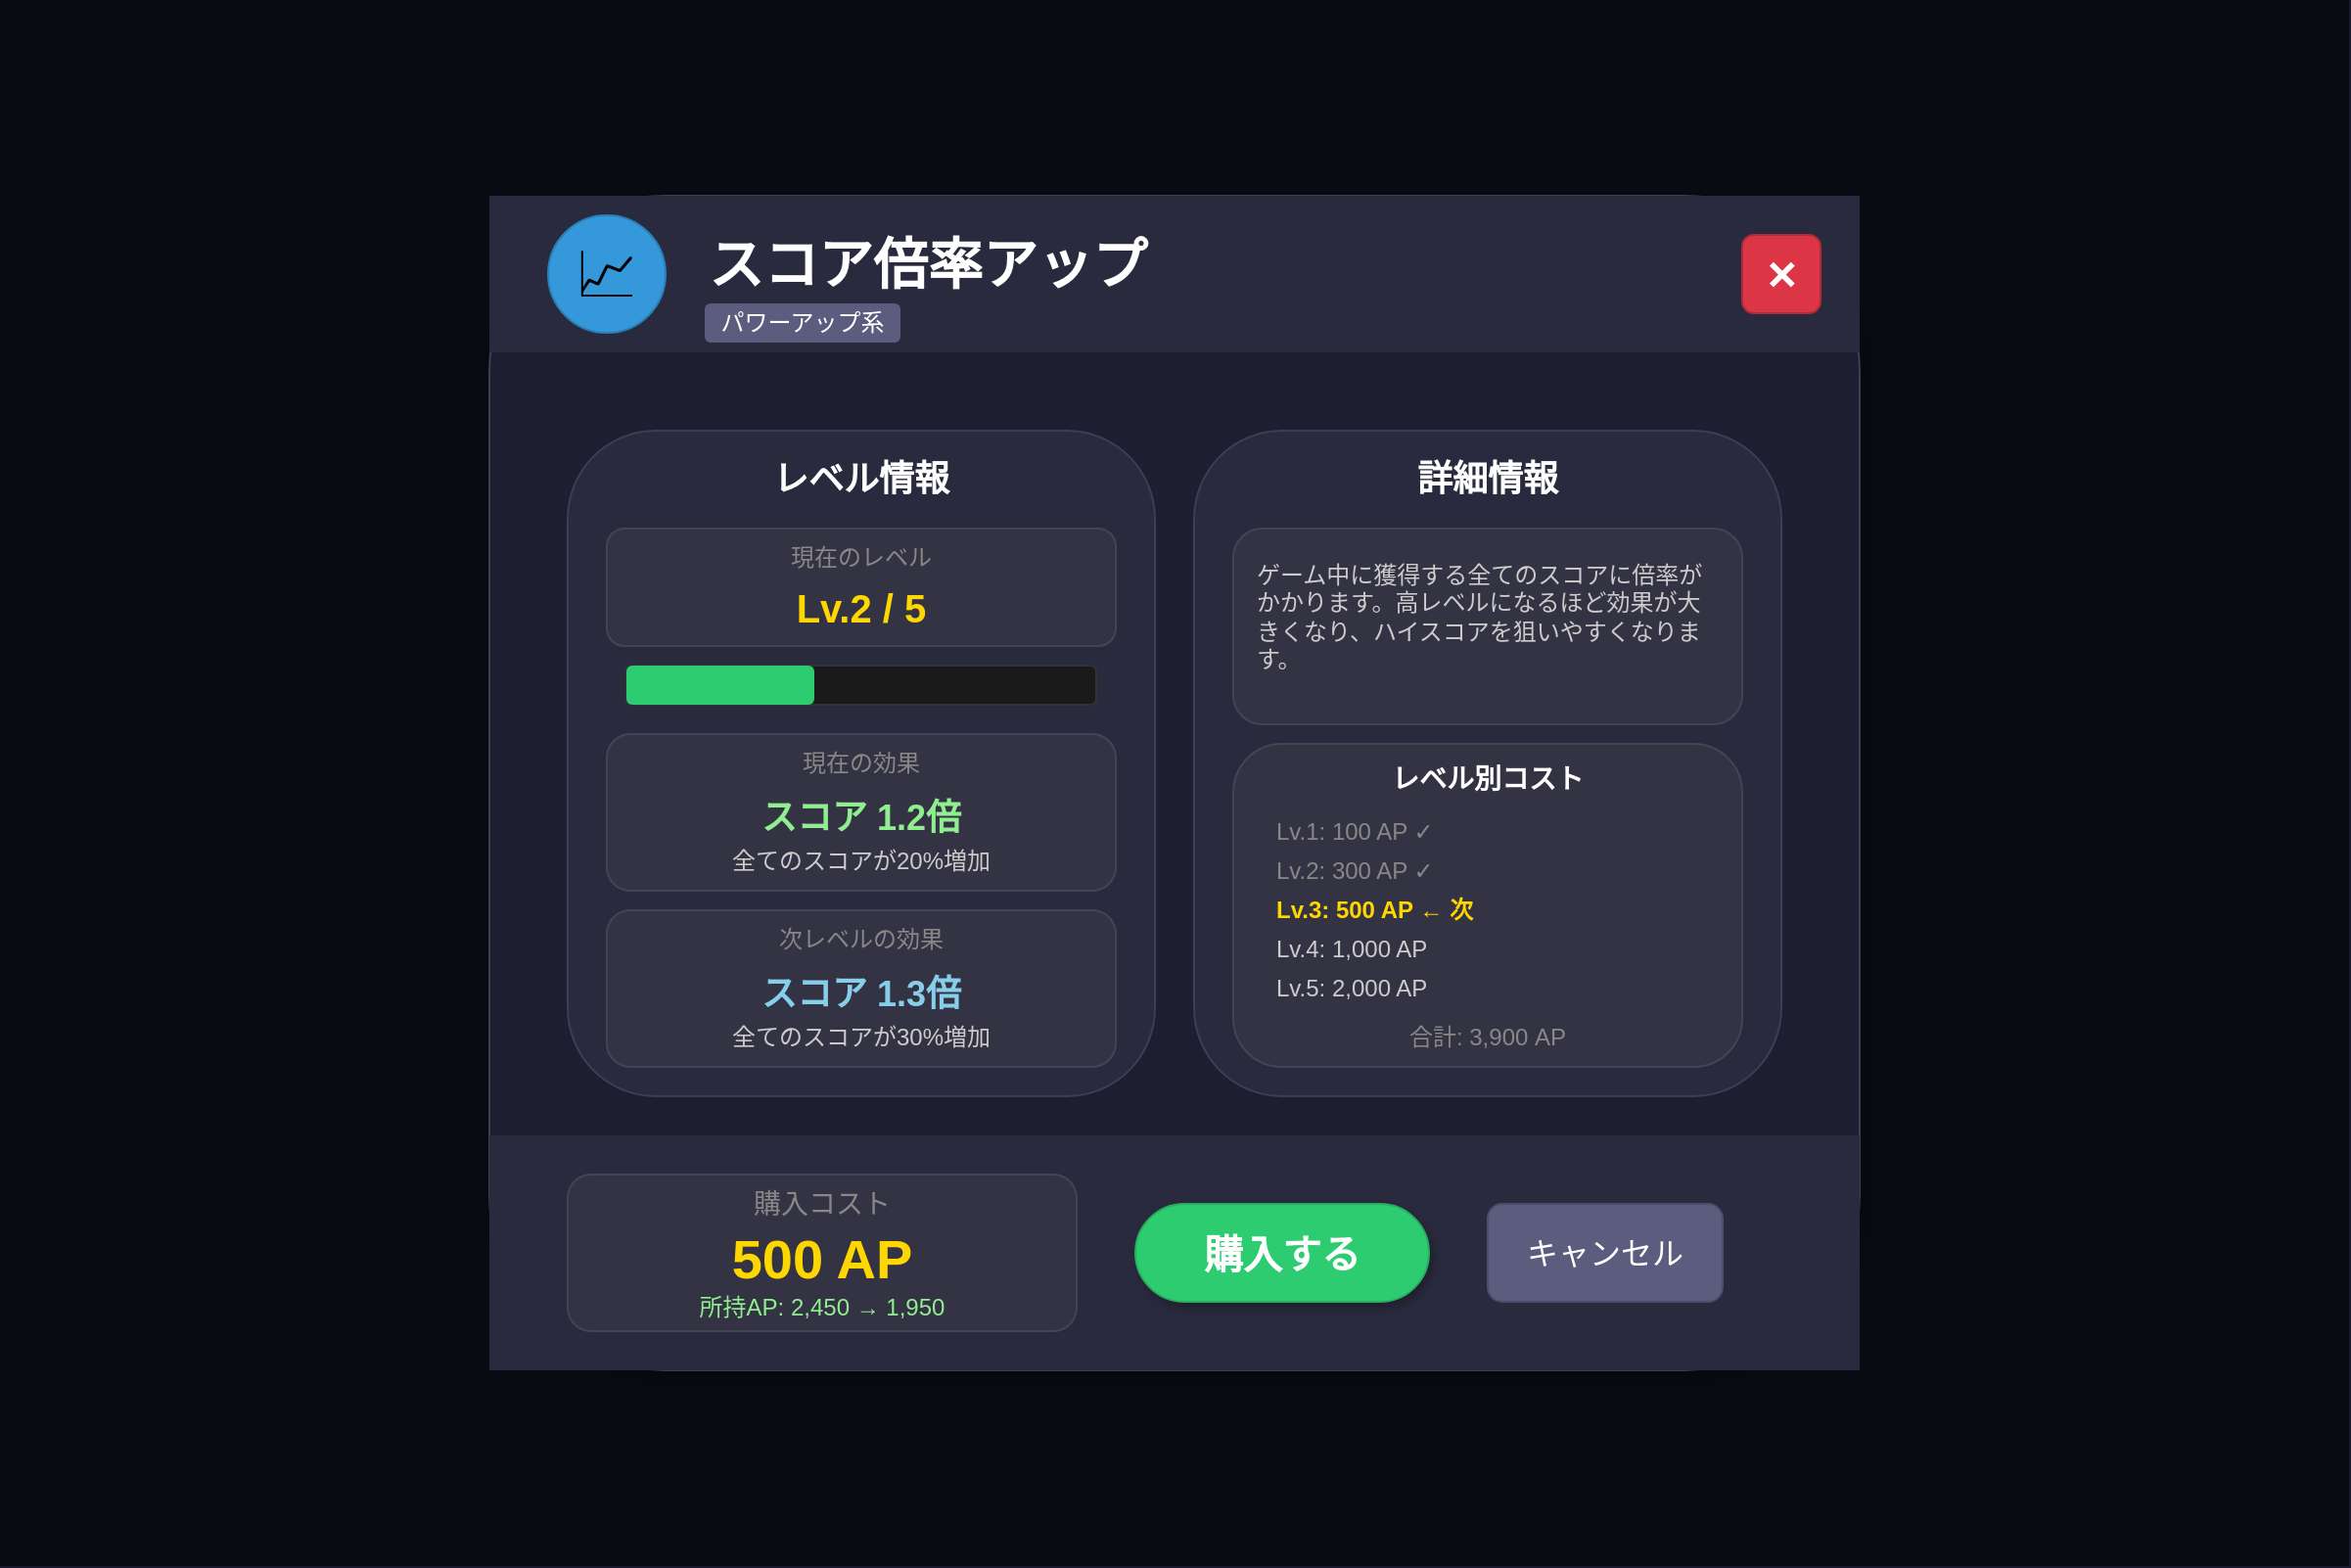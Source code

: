 <mxfile>
    <diagram id="shop-item-dialog-layout" name="ShopItemDialog">
        <mxGraphModel dx="1254" dy="1169" grid="1" gridSize="10" guides="1" tooltips="1" connect="1" arrows="1" fold="1" page="1" pageScale="1" pageWidth="1200" pageHeight="800" background="#1a1a2e" math="0" shadow="0">
            <root>
                <mxCell id="0"/>
                <mxCell id="1" parent="0"/>
                <!-- 背景オーバーレイ -->
                <mxCell id="overlay" value="" style="rounded=0;whiteSpace=wrap;html=1;fillColor=#000000;strokeColor=none;opacity=60;" parent="1" vertex="1">
                    <mxGeometry x="0" y="0" width="1200" height="800" as="geometry"/>
                </mxCell>
                <!-- ダイアログコンテナ -->
                <mxCell id="dialog-container" value="" style="rounded=1;whiteSpace=wrap;html=1;fillColor=#1e1e30;strokeColor=#3d3d55;shadow=1;" parent="1" vertex="1">
                    <mxGeometry x="250" y="100" width="700" height="600" as="geometry"/>
                </mxCell>
                <!-- ダイアログヘッダー -->
                <mxCell id="dialog-header" value="" style="rounded=0;whiteSpace=wrap;html=1;fillColor=#2a2a3e;strokeColor=none;arcSize=0;" parent="1" vertex="1">
                    <mxGeometry x="250" y="100" width="700" height="80" as="geometry"/>
                </mxCell>
                <!-- アイテムアイコン -->
                <mxCell id="item-icon-bg" value="" style="ellipse;whiteSpace=wrap;html=1;fillColor=#3498db;strokeColor=#2980b9;" parent="1" vertex="1">
                    <mxGeometry x="280" y="110" width="60" height="60" as="geometry"/>
                </mxCell>
                <mxCell id="item-icon" value="📈" style="text;html=1;strokeColor=none;fillColor=none;align=center;verticalAlign=middle;whiteSpace=wrap;rounded=0;fontSize=32;" parent="1" vertex="1">
                    <mxGeometry x="280" y="110" width="60" height="60" as="geometry"/>
                </mxCell>
                <!-- アイテム名 -->
                <mxCell id="item-name" value="スコア倍率アップ" style="text;html=1;strokeColor=none;fillColor=none;align=left;verticalAlign=middle;whiteSpace=wrap;rounded=0;fontSize=28;fontColor=#ffffff;fontStyle=1;" parent="1" vertex="1">
                    <mxGeometry x="360" y="115" width="300" height="40" as="geometry"/>
                </mxCell>
                <!-- カテゴリ -->
                <mxCell id="item-category" value="パワーアップ系" style="rounded=1;whiteSpace=wrap;html=1;fillColor=#5c5c7e;strokeColor=none;fontSize=12;fontColor=#ffffff;" parent="1" vertex="1">
                    <mxGeometry x="360" y="155" width="100" height="20" as="geometry"/>
                </mxCell>
                <!-- 閉じるボタン -->
                <mxCell id="close-btn" value="✕" style="rounded=1;whiteSpace=wrap;html=1;fillColor=#dc3545;strokeColor=#b02a37;fontSize=20;fontColor=#ffffff;fontStyle=1;" parent="1" vertex="1">
                    <mxGeometry x="890" y="120" width="40" height="40" as="geometry"/>
                </mxCell>
                <!-- メインコンテンツエリア -->
                <mxCell id="content-area" value="" style="rounded=0;whiteSpace=wrap;html=1;fillColor=none;strokeColor=none;" parent="1" vertex="1">
                    <mxGeometry x="270" y="200" width="660" height="380" as="geometry"/>
                </mxCell>
                <!-- 左側：レベル情報 -->
                <mxCell id="level-info-container" value="" style="rounded=1;whiteSpace=wrap;html=1;fillColor=#2a2a3e;strokeColor=#3d3d55;" parent="1" vertex="1">
                    <mxGeometry x="290" y="220" width="300" height="340" as="geometry"/>
                </mxCell>
                <mxCell id="level-title" value="レベル情報" style="text;html=1;strokeColor=none;fillColor=none;align=center;verticalAlign=middle;whiteSpace=wrap;rounded=0;fontSize=18;fontColor=#ffffff;fontStyle=1;" parent="1" vertex="1">
                    <mxGeometry x="290" y="230" width="300" height="30" as="geometry"/>
                </mxCell>
                <!-- 現在レベル -->
                <mxCell id="current-level-box" value="" style="rounded=1;whiteSpace=wrap;html=1;fillColor=#333344;strokeColor=#444455;" parent="1" vertex="1">
                    <mxGeometry x="310" y="270" width="260" height="60" as="geometry"/>
                </mxCell>
                <mxCell id="current-level-label" value="現在のレベル" style="text;html=1;strokeColor=none;fillColor=none;align=center;verticalAlign=middle;whiteSpace=wrap;rounded=0;fontSize=12;fontColor=#888888;" parent="1" vertex="1">
                    <mxGeometry x="310" y="275" width="260" height="20" as="geometry"/>
                </mxCell>
                <mxCell id="current-level-value" value="Lv.2 / 5" style="text;html=1;strokeColor=none;fillColor=none;align=center;verticalAlign=middle;whiteSpace=wrap;rounded=0;fontSize=20;fontColor=#ffd700;fontStyle=1;" parent="1" vertex="1">
                    <mxGeometry x="310" y="295" width="260" height="30" as="geometry"/>
                </mxCell>
                <!-- レベルバー -->
                <mxCell id="level-bar-bg" value="" style="rounded=1;whiteSpace=wrap;html=1;fillColor=#1a1a1a;strokeColor=#333333;" parent="1" vertex="1">
                    <mxGeometry x="320" y="340" width="240" height="20" as="geometry"/>
                </mxCell>
                <mxCell id="level-bar-fill" value="" style="rounded=1;whiteSpace=wrap;html=1;fillColor=#2ecc71;strokeColor=none;" parent="1" vertex="1">
                    <mxGeometry x="320" y="340" width="96" height="20" as="geometry"/>
                </mxCell>
                <!-- 現在の効果 -->
                <mxCell id="current-effect-box" value="" style="rounded=1;whiteSpace=wrap;html=1;fillColor=#333344;strokeColor=#444455;" parent="1" vertex="1">
                    <mxGeometry x="310" y="375" width="260" height="80" as="geometry"/>
                </mxCell>
                <mxCell id="current-effect-label" value="現在の効果" style="text;html=1;strokeColor=none;fillColor=none;align=center;verticalAlign=middle;whiteSpace=wrap;rounded=0;fontSize=12;fontColor=#888888;" parent="1" vertex="1">
                    <mxGeometry x="310" y="380" width="260" height="20" as="geometry"/>
                </mxCell>
                <mxCell id="current-effect-value" value="スコア 1.2倍" style="text;html=1;strokeColor=none;fillColor=none;align=center;verticalAlign=middle;whiteSpace=wrap;rounded=0;fontSize=18;fontColor=#90ee90;fontStyle=1;" parent="1" vertex="1">
                    <mxGeometry x="310" y="405" width="260" height="25" as="geometry"/>
                </mxCell>
                <mxCell id="current-effect-desc" value="全てのスコアが20%増加" style="text;html=1;strokeColor=none;fillColor=none;align=center;verticalAlign=middle;whiteSpace=wrap;rounded=0;fontSize=12;fontColor=#cccccc;" parent="1" vertex="1">
                    <mxGeometry x="310" y="430" width="260" height="20" as="geometry"/>
                </mxCell>
                <!-- 次レベル効果 -->
                <mxCell id="next-effect-box" value="" style="rounded=1;whiteSpace=wrap;html=1;fillColor=#333344;strokeColor=#444455;" parent="1" vertex="1">
                    <mxGeometry x="310" y="465" width="260" height="80" as="geometry"/>
                </mxCell>
                <mxCell id="next-effect-label" value="次レベルの効果" style="text;html=1;strokeColor=none;fillColor=none;align=center;verticalAlign=middle;whiteSpace=wrap;rounded=0;fontSize=12;fontColor=#888888;" parent="1" vertex="1">
                    <mxGeometry x="310" y="470" width="260" height="20" as="geometry"/>
                </mxCell>
                <mxCell id="next-effect-value" value="スコア 1.3倍" style="text;html=1;strokeColor=none;fillColor=none;align=center;verticalAlign=middle;whiteSpace=wrap;rounded=0;fontSize=18;fontColor=#87ceeb;fontStyle=1;" parent="1" vertex="1">
                    <mxGeometry x="310" y="495" width="260" height="25" as="geometry"/>
                </mxCell>
                <mxCell id="next-effect-desc" value="全てのスコアが30%増加" style="text;html=1;strokeColor=none;fillColor=none;align=center;verticalAlign=middle;whiteSpace=wrap;rounded=0;fontSize=12;fontColor=#cccccc;" parent="1" vertex="1">
                    <mxGeometry x="310" y="520" width="260" height="20" as="geometry"/>
                </mxCell>
                <!-- 右側：詳細情報 -->
                <mxCell id="detail-container" value="" style="rounded=1;whiteSpace=wrap;html=1;fillColor=#2a2a3e;strokeColor=#3d3d55;" parent="1" vertex="1">
                    <mxGeometry x="610" y="220" width="300" height="340" as="geometry"/>
                </mxCell>
                <mxCell id="detail-title" value="詳細情報" style="text;html=1;strokeColor=none;fillColor=none;align=center;verticalAlign=middle;whiteSpace=wrap;rounded=0;fontSize=18;fontColor=#ffffff;fontStyle=1;" parent="1" vertex="1">
                    <mxGeometry x="610" y="230" width="300" height="30" as="geometry"/>
                </mxCell>
                <!-- 説明文 -->
                <mxCell id="description-box" value="" style="rounded=1;whiteSpace=wrap;html=1;fillColor=#333344;strokeColor=#444455;" parent="1" vertex="1">
                    <mxGeometry x="630" y="270" width="260" height="100" as="geometry"/>
                </mxCell>
                <mxCell id="description-text" value="ゲーム中に獲得する全てのスコアに倍率がかかります。高レベルになるほど効果が大きくなり、ハイスコアを狙いやすくなります。" style="text;html=1;strokeColor=none;fillColor=none;align=left;verticalAlign=top;whiteSpace=wrap;rounded=0;fontSize=12;fontColor=#cccccc;" parent="1" vertex="1">
                    <mxGeometry x="640" y="280" width="240" height="80" as="geometry"/>
                </mxCell>
                <!-- コスト一覧 -->
                <mxCell id="cost-list-box" value="" style="rounded=1;whiteSpace=wrap;html=1;fillColor=#333344;strokeColor=#444455;" parent="1" vertex="1">
                    <mxGeometry x="630" y="380" width="260" height="165" as="geometry"/>
                </mxCell>
                <mxCell id="cost-list-title" value="レベル別コスト" style="text;html=1;strokeColor=none;fillColor=none;align=center;verticalAlign=middle;whiteSpace=wrap;rounded=0;fontSize=14;fontColor=#ffffff;fontStyle=1;" parent="1" vertex="1">
                    <mxGeometry x="630" y="385" width="260" height="25" as="geometry"/>
                </mxCell>
                <mxCell id="cost-lv1" value="Lv.1: 100 AP ✓" style="text;html=1;strokeColor=none;fillColor=none;align=left;verticalAlign=middle;whiteSpace=wrap;rounded=0;fontSize=12;fontColor=#888888;" parent="1" vertex="1">
                    <mxGeometry x="650" y="415" width="220" height="20" as="geometry"/>
                </mxCell>
                <mxCell id="cost-lv2" value="Lv.2: 300 AP ✓" style="text;html=1;strokeColor=none;fillColor=none;align=left;verticalAlign=middle;whiteSpace=wrap;rounded=0;fontSize=12;fontColor=#888888;" parent="1" vertex="1">
                    <mxGeometry x="650" y="435" width="220" height="20" as="geometry"/>
                </mxCell>
                <mxCell id="cost-lv3" value="Lv.3: 500 AP ← 次" style="text;html=1;strokeColor=none;fillColor=none;align=left;verticalAlign=middle;whiteSpace=wrap;rounded=0;fontSize=12;fontColor=#ffd700;fontStyle=1;" parent="1" vertex="1">
                    <mxGeometry x="650" y="455" width="220" height="20" as="geometry"/>
                </mxCell>
                <mxCell id="cost-lv4" value="Lv.4: 1,000 AP" style="text;html=1;strokeColor=none;fillColor=none;align=left;verticalAlign=middle;whiteSpace=wrap;rounded=0;fontSize=12;fontColor=#cccccc;" parent="1" vertex="1">
                    <mxGeometry x="650" y="475" width="220" height="20" as="geometry"/>
                </mxCell>
                <mxCell id="cost-lv5" value="Lv.5: 2,000 AP" style="text;html=1;strokeColor=none;fillColor=none;align=left;verticalAlign=middle;whiteSpace=wrap;rounded=0;fontSize=12;fontColor=#cccccc;" parent="1" vertex="1">
                    <mxGeometry x="650" y="495" width="220" height="20" as="geometry"/>
                </mxCell>
                <mxCell id="cost-total" value="合計: 3,900 AP" style="text;html=1;strokeColor=none;fillColor=none;align=center;verticalAlign=middle;whiteSpace=wrap;rounded=0;fontSize=12;fontColor=#888888;" parent="1" vertex="1">
                    <mxGeometry x="630" y="520" width="260" height="20" as="geometry"/>
                </mxCell>
                <!-- 購入エリア -->
                <mxCell id="purchase-area" value="" style="rounded=0;whiteSpace=wrap;html=1;fillColor=#2a2a3e;strokeColor=none;" parent="1" vertex="1">
                    <mxGeometry x="250" y="580" width="700" height="120" as="geometry"/>
                </mxCell>
                <!-- 購入コスト表示 -->
                <mxCell id="purchase-cost-box" value="" style="rounded=1;whiteSpace=wrap;html=1;fillColor=#333344;strokeColor=#444455;" parent="1" vertex="1">
                    <mxGeometry x="290" y="600" width="260" height="80" as="geometry"/>
                </mxCell>
                <mxCell id="purchase-cost-label" value="購入コスト" style="text;html=1;strokeColor=none;fillColor=none;align=center;verticalAlign=middle;whiteSpace=wrap;rounded=0;fontSize=14;fontColor=#888888;" parent="1" vertex="1">
                    <mxGeometry x="290" y="605" width="260" height="20" as="geometry"/>
                </mxCell>
                <mxCell id="purchase-cost-value" value="500 AP" style="text;html=1;strokeColor=none;fillColor=none;align=center;verticalAlign=middle;whiteSpace=wrap;rounded=0;fontSize=28;fontColor=#ffd700;fontStyle=1;" parent="1" vertex="1">
                    <mxGeometry x="290" y="625" width="260" height="35" as="geometry"/>
                </mxCell>
                <mxCell id="ap-comparison" value="所持AP: 2,450 → 1,950" style="text;html=1;strokeColor=none;fillColor=none;align=center;verticalAlign=middle;whiteSpace=wrap;rounded=0;fontSize=12;fontColor=#90ee90;" parent="1" vertex="1">
                    <mxGeometry x="290" y="660" width="260" height="15" as="geometry"/>
                </mxCell>
                <!-- 購入ボタン -->
                <mxCell id="purchase-btn" value="購入する" style="rounded=1;whiteSpace=wrap;html=1;fillColor=#2ecc71;strokeColor=#27ae60;fontSize=20;fontColor=#ffffff;fontStyle=1;shadow=1;arcSize=50;" parent="1" vertex="1">
                    <mxGeometry x="580" y="615" width="150" height="50" as="geometry"/>
                </mxCell>
                <!-- キャンセルボタン -->
                <mxCell id="cancel-btn" value="キャンセル" style="rounded=1;whiteSpace=wrap;html=1;fillColor=#5c5c7e;strokeColor=#4c4c6e;fontSize=16;fontColor=#ffffff;" parent="1" vertex="1">
                    <mxGeometry x="760" y="615" width="120" height="50" as="geometry"/>
                </mxCell>
            </root>
        </mxGraphModel>
    </diagram>
</mxfile>